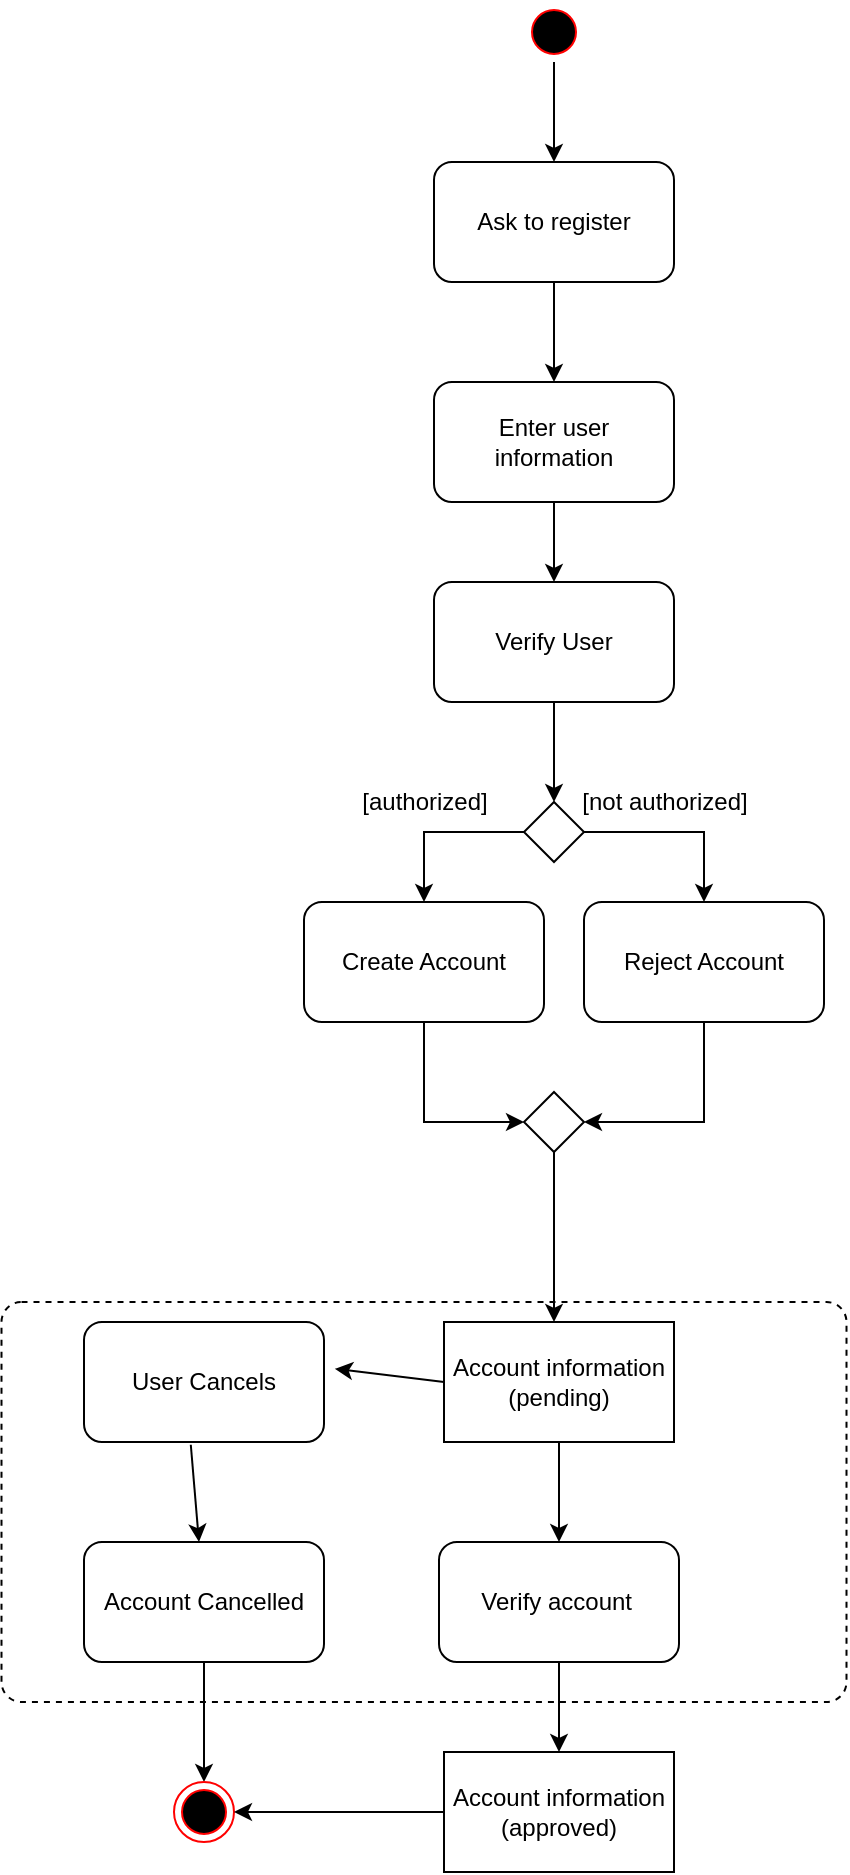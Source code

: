 <mxfile version="18.0.1" type="device"><diagram id="2NTl7HhRMhfP9eAuBKOQ" name="Page-1"><mxGraphModel dx="1865" dy="547" grid="1" gridSize="10" guides="1" tooltips="1" connect="1" arrows="1" fold="1" page="1" pageScale="1" pageWidth="827" pageHeight="1169" math="0" shadow="0"><root><mxCell id="0"/><mxCell id="1" parent="0"/><mxCell id="RM7S48w9MFdtz9wSICrP-1" value="" style="ellipse;shape=startState;fillColor=#000000;strokeColor=#ff0000;" vertex="1" parent="1"><mxGeometry x="160" y="40" width="30" height="30" as="geometry"/></mxCell><mxCell id="RM7S48w9MFdtz9wSICrP-2" value="" style="endArrow=classic;html=1;rounded=0;exitX=0.5;exitY=1;exitDx=0;exitDy=0;" edge="1" parent="1" source="RM7S48w9MFdtz9wSICrP-1"><mxGeometry width="50" height="50" relative="1" as="geometry"><mxPoint x="390" y="310" as="sourcePoint"/><mxPoint x="175" y="120" as="targetPoint"/></mxGeometry></mxCell><mxCell id="RM7S48w9MFdtz9wSICrP-3" value="Ask to register" style="rounded=1;whiteSpace=wrap;html=1;" vertex="1" parent="1"><mxGeometry x="115" y="120" width="120" height="60" as="geometry"/></mxCell><mxCell id="RM7S48w9MFdtz9wSICrP-4" value="" style="endArrow=classic;html=1;rounded=0;exitX=0.5;exitY=1;exitDx=0;exitDy=0;" edge="1" parent="1" source="RM7S48w9MFdtz9wSICrP-3" target="RM7S48w9MFdtz9wSICrP-5"><mxGeometry width="50" height="50" relative="1" as="geometry"><mxPoint x="390" y="310" as="sourcePoint"/><mxPoint x="175" y="230" as="targetPoint"/></mxGeometry></mxCell><mxCell id="RM7S48w9MFdtz9wSICrP-5" value="Enter user information" style="rounded=1;whiteSpace=wrap;html=1;" vertex="1" parent="1"><mxGeometry x="115" y="230" width="120" height="60" as="geometry"/></mxCell><mxCell id="RM7S48w9MFdtz9wSICrP-6" value="" style="endArrow=classic;html=1;rounded=0;exitX=0.5;exitY=1;exitDx=0;exitDy=0;" edge="1" parent="1" source="RM7S48w9MFdtz9wSICrP-5" target="RM7S48w9MFdtz9wSICrP-7"><mxGeometry width="50" height="50" relative="1" as="geometry"><mxPoint x="390" y="300" as="sourcePoint"/><mxPoint x="175" y="330" as="targetPoint"/></mxGeometry></mxCell><mxCell id="RM7S48w9MFdtz9wSICrP-7" value="Verify User" style="rounded=1;whiteSpace=wrap;html=1;" vertex="1" parent="1"><mxGeometry x="115" y="330" width="120" height="60" as="geometry"/></mxCell><mxCell id="RM7S48w9MFdtz9wSICrP-8" value="" style="rhombus;" vertex="1" parent="1"><mxGeometry x="160" y="440" width="30" height="30" as="geometry"/></mxCell><mxCell id="RM7S48w9MFdtz9wSICrP-9" value="" style="endArrow=classic;html=1;rounded=0;exitX=0.5;exitY=1;exitDx=0;exitDy=0;entryX=0.5;entryY=0;entryDx=0;entryDy=0;" edge="1" parent="1" source="RM7S48w9MFdtz9wSICrP-7" target="RM7S48w9MFdtz9wSICrP-8"><mxGeometry width="50" height="50" relative="1" as="geometry"><mxPoint x="390" y="300" as="sourcePoint"/><mxPoint x="440" y="250" as="targetPoint"/></mxGeometry></mxCell><mxCell id="RM7S48w9MFdtz9wSICrP-11" value="" style="edgeStyle=segmentEdgeStyle;endArrow=classic;html=1;rounded=0;exitX=1;exitY=0.5;exitDx=0;exitDy=0;" edge="1" parent="1" source="RM7S48w9MFdtz9wSICrP-8"><mxGeometry width="50" height="50" relative="1" as="geometry"><mxPoint x="175" y="480" as="sourcePoint"/><mxPoint x="250" y="490" as="targetPoint"/><Array as="points"><mxPoint x="250" y="455"/></Array></mxGeometry></mxCell><mxCell id="RM7S48w9MFdtz9wSICrP-12" value="" style="edgeStyle=segmentEdgeStyle;endArrow=classic;html=1;rounded=0;exitX=0;exitY=0.5;exitDx=0;exitDy=0;" edge="1" parent="1" source="RM7S48w9MFdtz9wSICrP-8"><mxGeometry width="50" height="50" relative="1" as="geometry"><mxPoint x="200" y="465" as="sourcePoint"/><mxPoint x="110" y="490" as="targetPoint"/><Array as="points"><mxPoint x="110" y="455"/></Array></mxGeometry></mxCell><mxCell id="RM7S48w9MFdtz9wSICrP-13" value="[authorized]" style="text;html=1;align=center;verticalAlign=middle;resizable=0;points=[];autosize=1;strokeColor=none;fillColor=none;" vertex="1" parent="1"><mxGeometry x="70" y="430" width="80" height="20" as="geometry"/></mxCell><mxCell id="RM7S48w9MFdtz9wSICrP-14" value="[not authorized]" style="text;html=1;align=center;verticalAlign=middle;resizable=0;points=[];autosize=1;strokeColor=none;fillColor=none;" vertex="1" parent="1"><mxGeometry x="180" y="430" width="100" height="20" as="geometry"/></mxCell><mxCell id="RM7S48w9MFdtz9wSICrP-15" value="Create Account" style="rounded=1;whiteSpace=wrap;html=1;" vertex="1" parent="1"><mxGeometry x="50" y="490" width="120" height="60" as="geometry"/></mxCell><mxCell id="RM7S48w9MFdtz9wSICrP-16" value="Reject Account" style="rounded=1;whiteSpace=wrap;html=1;" vertex="1" parent="1"><mxGeometry x="190" y="490" width="120" height="60" as="geometry"/></mxCell><mxCell id="RM7S48w9MFdtz9wSICrP-17" value="" style="rhombus;" vertex="1" parent="1"><mxGeometry x="160" y="585" width="30" height="30" as="geometry"/></mxCell><mxCell id="RM7S48w9MFdtz9wSICrP-20" value="" style="edgeStyle=segmentEdgeStyle;endArrow=classic;html=1;rounded=0;entryX=1;entryY=0.5;entryDx=0;entryDy=0;" edge="1" parent="1" source="RM7S48w9MFdtz9wSICrP-16" target="RM7S48w9MFdtz9wSICrP-17"><mxGeometry width="50" height="50" relative="1" as="geometry"><mxPoint x="390" y="400" as="sourcePoint"/><mxPoint x="260" y="610" as="targetPoint"/><Array as="points"><mxPoint x="250" y="600"/></Array></mxGeometry></mxCell><mxCell id="RM7S48w9MFdtz9wSICrP-21" value="" style="edgeStyle=segmentEdgeStyle;endArrow=classic;html=1;rounded=0;exitX=0.5;exitY=1;exitDx=0;exitDy=0;entryX=0;entryY=0.5;entryDx=0;entryDy=0;" edge="1" parent="1" source="RM7S48w9MFdtz9wSICrP-15" target="RM7S48w9MFdtz9wSICrP-17"><mxGeometry width="50" height="50" relative="1" as="geometry"><mxPoint x="390" y="400" as="sourcePoint"/><mxPoint x="130" y="620" as="targetPoint"/><Array as="points"><mxPoint x="110" y="600"/></Array></mxGeometry></mxCell><mxCell id="RM7S48w9MFdtz9wSICrP-22" value="" style="html=1;align=center;verticalAlign=top;rounded=1;absoluteArcSize=1;arcSize=20;dashed=1;" vertex="1" parent="1"><mxGeometry x="-101.25" y="690" width="422.5" height="200" as="geometry"/></mxCell><mxCell id="RM7S48w9MFdtz9wSICrP-23" value="" style="endArrow=classic;html=1;rounded=0;exitX=0.5;exitY=1;exitDx=0;exitDy=0;" edge="1" parent="1" source="RM7S48w9MFdtz9wSICrP-17"><mxGeometry width="50" height="50" relative="1" as="geometry"><mxPoint x="390" y="690" as="sourcePoint"/><mxPoint x="175" y="700" as="targetPoint"/></mxGeometry></mxCell><mxCell id="RM7S48w9MFdtz9wSICrP-24" value="Account information&lt;br&gt;(pending)" style="rounded=0;whiteSpace=wrap;html=1;" vertex="1" parent="1"><mxGeometry x="120" y="700" width="115" height="60" as="geometry"/></mxCell><mxCell id="RM7S48w9MFdtz9wSICrP-25" value="" style="endArrow=classic;html=1;rounded=0;exitX=0;exitY=0.5;exitDx=0;exitDy=0;entryX=1.045;entryY=0.39;entryDx=0;entryDy=0;entryPerimeter=0;" edge="1" parent="1" source="RM7S48w9MFdtz9wSICrP-24" target="RM7S48w9MFdtz9wSICrP-26"><mxGeometry width="50" height="50" relative="1" as="geometry"><mxPoint x="390" y="680" as="sourcePoint"/><mxPoint x="440" y="630" as="targetPoint"/></mxGeometry></mxCell><mxCell id="RM7S48w9MFdtz9wSICrP-26" value="User Cancels" style="rounded=1;whiteSpace=wrap;html=1;" vertex="1" parent="1"><mxGeometry x="-60" y="700" width="120" height="60" as="geometry"/></mxCell><mxCell id="RM7S48w9MFdtz9wSICrP-28" value="" style="endArrow=classic;html=1;rounded=0;exitX=0.445;exitY=1.023;exitDx=0;exitDy=0;exitPerimeter=0;" edge="1" parent="1" source="RM7S48w9MFdtz9wSICrP-26" target="RM7S48w9MFdtz9wSICrP-29"><mxGeometry width="50" height="50" relative="1" as="geometry"><mxPoint x="390" y="680" as="sourcePoint"/><mxPoint x="440" y="630" as="targetPoint"/></mxGeometry></mxCell><mxCell id="RM7S48w9MFdtz9wSICrP-29" value="Account Cancelled" style="rounded=1;whiteSpace=wrap;html=1;" vertex="1" parent="1"><mxGeometry x="-60" y="810" width="120" height="60" as="geometry"/></mxCell><mxCell id="RM7S48w9MFdtz9wSICrP-30" value="" style="endArrow=classic;html=1;rounded=0;exitX=0.5;exitY=1;exitDx=0;exitDy=0;" edge="1" parent="1" source="RM7S48w9MFdtz9wSICrP-29"><mxGeometry width="50" height="50" relative="1" as="geometry"><mxPoint x="390" y="860" as="sourcePoint"/><mxPoint y="930" as="targetPoint"/></mxGeometry></mxCell><mxCell id="RM7S48w9MFdtz9wSICrP-31" value="" style="ellipse;html=1;shape=endState;fillColor=#000000;strokeColor=#ff0000;" vertex="1" parent="1"><mxGeometry x="-15" y="930" width="30" height="30" as="geometry"/></mxCell><mxCell id="RM7S48w9MFdtz9wSICrP-32" value="" style="endArrow=classic;html=1;rounded=0;exitX=0.5;exitY=1;exitDx=0;exitDy=0;" edge="1" parent="1" source="RM7S48w9MFdtz9wSICrP-24" target="RM7S48w9MFdtz9wSICrP-33"><mxGeometry width="50" height="50" relative="1" as="geometry"><mxPoint x="390" y="860" as="sourcePoint"/><mxPoint x="440" y="810" as="targetPoint"/></mxGeometry></mxCell><mxCell id="RM7S48w9MFdtz9wSICrP-35" value="" style="edgeStyle=orthogonalEdgeStyle;rounded=0;orthogonalLoop=1;jettySize=auto;html=1;" edge="1" parent="1" source="RM7S48w9MFdtz9wSICrP-33" target="RM7S48w9MFdtz9wSICrP-34"><mxGeometry relative="1" as="geometry"/></mxCell><mxCell id="RM7S48w9MFdtz9wSICrP-33" value="Verify account&amp;nbsp;" style="rounded=1;whiteSpace=wrap;html=1;" vertex="1" parent="1"><mxGeometry x="117.5" y="810" width="120" height="60" as="geometry"/></mxCell><mxCell id="RM7S48w9MFdtz9wSICrP-36" value="" style="edgeStyle=orthogonalEdgeStyle;rounded=0;orthogonalLoop=1;jettySize=auto;html=1;" edge="1" parent="1" source="RM7S48w9MFdtz9wSICrP-34" target="RM7S48w9MFdtz9wSICrP-31"><mxGeometry relative="1" as="geometry"/></mxCell><mxCell id="RM7S48w9MFdtz9wSICrP-34" value="Account information&lt;br&gt;(approved)" style="rounded=0;whiteSpace=wrap;html=1;" vertex="1" parent="1"><mxGeometry x="120" y="915" width="115" height="60" as="geometry"/></mxCell></root></mxGraphModel></diagram></mxfile>